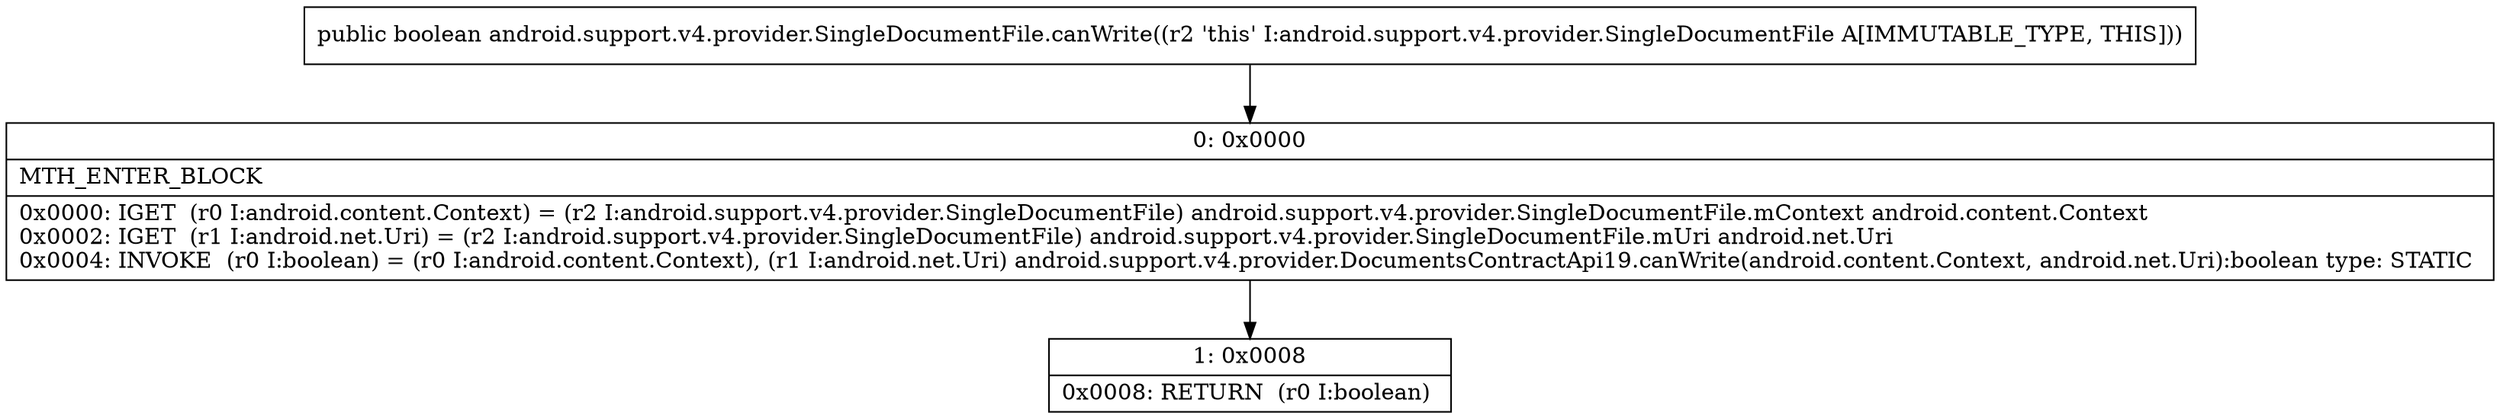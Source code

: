 digraph "CFG forandroid.support.v4.provider.SingleDocumentFile.canWrite()Z" {
Node_0 [shape=record,label="{0\:\ 0x0000|MTH_ENTER_BLOCK\l|0x0000: IGET  (r0 I:android.content.Context) = (r2 I:android.support.v4.provider.SingleDocumentFile) android.support.v4.provider.SingleDocumentFile.mContext android.content.Context \l0x0002: IGET  (r1 I:android.net.Uri) = (r2 I:android.support.v4.provider.SingleDocumentFile) android.support.v4.provider.SingleDocumentFile.mUri android.net.Uri \l0x0004: INVOKE  (r0 I:boolean) = (r0 I:android.content.Context), (r1 I:android.net.Uri) android.support.v4.provider.DocumentsContractApi19.canWrite(android.content.Context, android.net.Uri):boolean type: STATIC \l}"];
Node_1 [shape=record,label="{1\:\ 0x0008|0x0008: RETURN  (r0 I:boolean) \l}"];
MethodNode[shape=record,label="{public boolean android.support.v4.provider.SingleDocumentFile.canWrite((r2 'this' I:android.support.v4.provider.SingleDocumentFile A[IMMUTABLE_TYPE, THIS])) }"];
MethodNode -> Node_0;
Node_0 -> Node_1;
}

